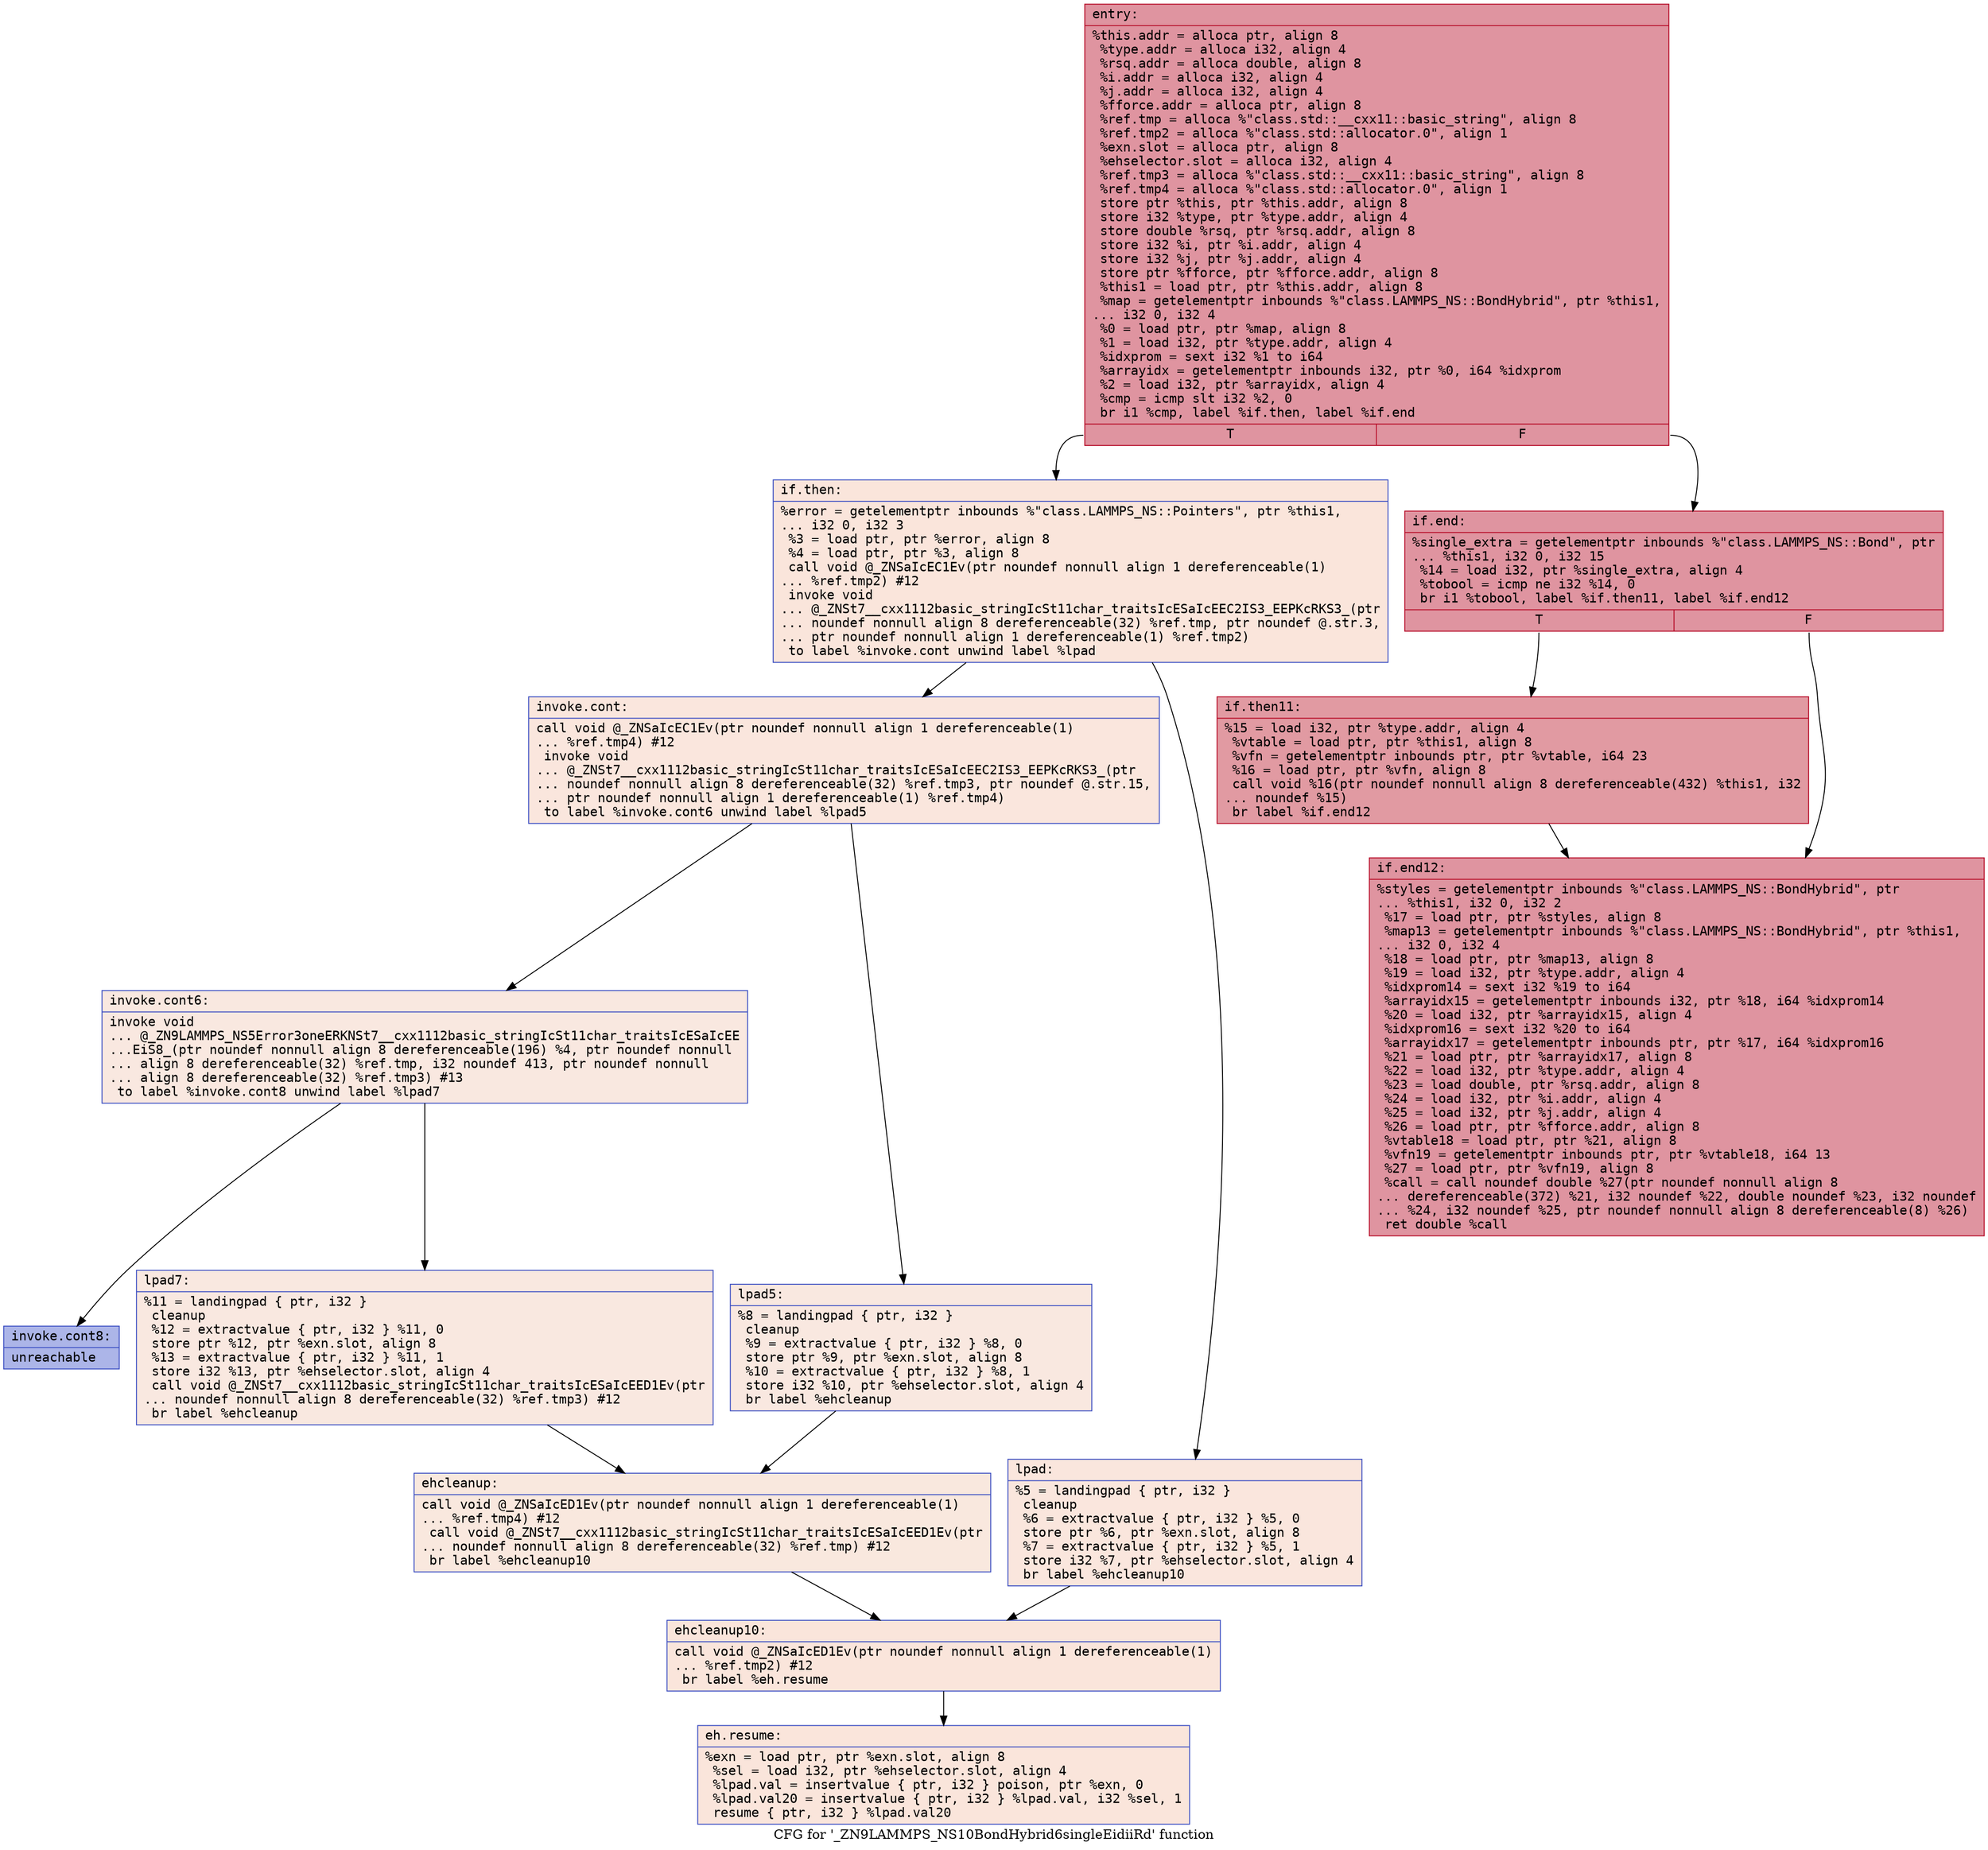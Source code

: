 digraph "CFG for '_ZN9LAMMPS_NS10BondHybrid6singleEidiiRd' function" {
	label="CFG for '_ZN9LAMMPS_NS10BondHybrid6singleEidiiRd' function";

	Node0x55cb68df4ff0 [shape=record,color="#b70d28ff", style=filled, fillcolor="#b70d2870" fontname="Courier",label="{entry:\l|  %this.addr = alloca ptr, align 8\l  %type.addr = alloca i32, align 4\l  %rsq.addr = alloca double, align 8\l  %i.addr = alloca i32, align 4\l  %j.addr = alloca i32, align 4\l  %fforce.addr = alloca ptr, align 8\l  %ref.tmp = alloca %\"class.std::__cxx11::basic_string\", align 8\l  %ref.tmp2 = alloca %\"class.std::allocator.0\", align 1\l  %exn.slot = alloca ptr, align 8\l  %ehselector.slot = alloca i32, align 4\l  %ref.tmp3 = alloca %\"class.std::__cxx11::basic_string\", align 8\l  %ref.tmp4 = alloca %\"class.std::allocator.0\", align 1\l  store ptr %this, ptr %this.addr, align 8\l  store i32 %type, ptr %type.addr, align 4\l  store double %rsq, ptr %rsq.addr, align 8\l  store i32 %i, ptr %i.addr, align 4\l  store i32 %j, ptr %j.addr, align 4\l  store ptr %fforce, ptr %fforce.addr, align 8\l  %this1 = load ptr, ptr %this.addr, align 8\l  %map = getelementptr inbounds %\"class.LAMMPS_NS::BondHybrid\", ptr %this1,\l... i32 0, i32 4\l  %0 = load ptr, ptr %map, align 8\l  %1 = load i32, ptr %type.addr, align 4\l  %idxprom = sext i32 %1 to i64\l  %arrayidx = getelementptr inbounds i32, ptr %0, i64 %idxprom\l  %2 = load i32, ptr %arrayidx, align 4\l  %cmp = icmp slt i32 %2, 0\l  br i1 %cmp, label %if.then, label %if.end\l|{<s0>T|<s1>F}}"];
	Node0x55cb68df4ff0:s0 -> Node0x55cb68df8f90[tooltip="entry -> if.then\nProbability 0.00%" ];
	Node0x55cb68df4ff0:s1 -> Node0x55cb68df81e0[tooltip="entry -> if.end\nProbability 100.00%" ];
	Node0x55cb68df8f90 [shape=record,color="#3d50c3ff", style=filled, fillcolor="#f4c5ad70" fontname="Courier",label="{if.then:\l|  %error = getelementptr inbounds %\"class.LAMMPS_NS::Pointers\", ptr %this1,\l... i32 0, i32 3\l  %3 = load ptr, ptr %error, align 8\l  %4 = load ptr, ptr %3, align 8\l  call void @_ZNSaIcEC1Ev(ptr noundef nonnull align 1 dereferenceable(1)\l... %ref.tmp2) #12\l  invoke void\l... @_ZNSt7__cxx1112basic_stringIcSt11char_traitsIcESaIcEEC2IS3_EEPKcRKS3_(ptr\l... noundef nonnull align 8 dereferenceable(32) %ref.tmp, ptr noundef @.str.3,\l... ptr noundef nonnull align 1 dereferenceable(1) %ref.tmp2)\l          to label %invoke.cont unwind label %lpad\l}"];
	Node0x55cb68df8f90 -> Node0x55cb68df9620[tooltip="if.then -> invoke.cont\nProbability 50.00%" ];
	Node0x55cb68df8f90 -> Node0x55cb68df96a0[tooltip="if.then -> lpad\nProbability 50.00%" ];
	Node0x55cb68df9620 [shape=record,color="#3d50c3ff", style=filled, fillcolor="#f3c7b170" fontname="Courier",label="{invoke.cont:\l|  call void @_ZNSaIcEC1Ev(ptr noundef nonnull align 1 dereferenceable(1)\l... %ref.tmp4) #12\l  invoke void\l... @_ZNSt7__cxx1112basic_stringIcSt11char_traitsIcESaIcEEC2IS3_EEPKcRKS3_(ptr\l... noundef nonnull align 8 dereferenceable(32) %ref.tmp3, ptr noundef @.str.15,\l... ptr noundef nonnull align 1 dereferenceable(1) %ref.tmp4)\l          to label %invoke.cont6 unwind label %lpad5\l}"];
	Node0x55cb68df9620 -> Node0x55cb68df99a0[tooltip="invoke.cont -> invoke.cont6\nProbability 50.00%" ];
	Node0x55cb68df9620 -> Node0x55cb68df99f0[tooltip="invoke.cont -> lpad5\nProbability 50.00%" ];
	Node0x55cb68df99a0 [shape=record,color="#3d50c3ff", style=filled, fillcolor="#f1ccb870" fontname="Courier",label="{invoke.cont6:\l|  invoke void\l... @_ZN9LAMMPS_NS5Error3oneERKNSt7__cxx1112basic_stringIcSt11char_traitsIcESaIcEE\l...EiS8_(ptr noundef nonnull align 8 dereferenceable(196) %4, ptr noundef nonnull\l... align 8 dereferenceable(32) %ref.tmp, i32 noundef 413, ptr noundef nonnull\l... align 8 dereferenceable(32) %ref.tmp3) #13\l          to label %invoke.cont8 unwind label %lpad7\l}"];
	Node0x55cb68df99a0 -> Node0x55cb68df9950[tooltip="invoke.cont6 -> invoke.cont8\nProbability 0.00%" ];
	Node0x55cb68df99a0 -> Node0x55cb68df9c50[tooltip="invoke.cont6 -> lpad7\nProbability 100.00%" ];
	Node0x55cb68df9950 [shape=record,color="#3d50c3ff", style=filled, fillcolor="#4358cb70" fontname="Courier",label="{invoke.cont8:\l|  unreachable\l}"];
	Node0x55cb68df96a0 [shape=record,color="#3d50c3ff", style=filled, fillcolor="#f3c7b170" fontname="Courier",label="{lpad:\l|  %5 = landingpad \{ ptr, i32 \}\l          cleanup\l  %6 = extractvalue \{ ptr, i32 \} %5, 0\l  store ptr %6, ptr %exn.slot, align 8\l  %7 = extractvalue \{ ptr, i32 \} %5, 1\l  store i32 %7, ptr %ehselector.slot, align 4\l  br label %ehcleanup10\l}"];
	Node0x55cb68df96a0 -> Node0x55cb68dfa1b0[tooltip="lpad -> ehcleanup10\nProbability 100.00%" ];
	Node0x55cb68df99f0 [shape=record,color="#3d50c3ff", style=filled, fillcolor="#f1ccb870" fontname="Courier",label="{lpad5:\l|  %8 = landingpad \{ ptr, i32 \}\l          cleanup\l  %9 = extractvalue \{ ptr, i32 \} %8, 0\l  store ptr %9, ptr %exn.slot, align 8\l  %10 = extractvalue \{ ptr, i32 \} %8, 1\l  store i32 %10, ptr %ehselector.slot, align 4\l  br label %ehcleanup\l}"];
	Node0x55cb68df99f0 -> Node0x55cb68dfa500[tooltip="lpad5 -> ehcleanup\nProbability 100.00%" ];
	Node0x55cb68df9c50 [shape=record,color="#3d50c3ff", style=filled, fillcolor="#f1ccb870" fontname="Courier",label="{lpad7:\l|  %11 = landingpad \{ ptr, i32 \}\l          cleanup\l  %12 = extractvalue \{ ptr, i32 \} %11, 0\l  store ptr %12, ptr %exn.slot, align 8\l  %13 = extractvalue \{ ptr, i32 \} %11, 1\l  store i32 %13, ptr %ehselector.slot, align 4\l  call void @_ZNSt7__cxx1112basic_stringIcSt11char_traitsIcESaIcEED1Ev(ptr\l... noundef nonnull align 8 dereferenceable(32) %ref.tmp3) #12\l  br label %ehcleanup\l}"];
	Node0x55cb68df9c50 -> Node0x55cb68dfa500[tooltip="lpad7 -> ehcleanup\nProbability 100.00%" ];
	Node0x55cb68dfa500 [shape=record,color="#3d50c3ff", style=filled, fillcolor="#f2cab570" fontname="Courier",label="{ehcleanup:\l|  call void @_ZNSaIcED1Ev(ptr noundef nonnull align 1 dereferenceable(1)\l... %ref.tmp4) #12\l  call void @_ZNSt7__cxx1112basic_stringIcSt11char_traitsIcESaIcEED1Ev(ptr\l... noundef nonnull align 8 dereferenceable(32) %ref.tmp) #12\l  br label %ehcleanup10\l}"];
	Node0x55cb68dfa500 -> Node0x55cb68dfa1b0[tooltip="ehcleanup -> ehcleanup10\nProbability 100.00%" ];
	Node0x55cb68dfa1b0 [shape=record,color="#3d50c3ff", style=filled, fillcolor="#f4c5ad70" fontname="Courier",label="{ehcleanup10:\l|  call void @_ZNSaIcED1Ev(ptr noundef nonnull align 1 dereferenceable(1)\l... %ref.tmp2) #12\l  br label %eh.resume\l}"];
	Node0x55cb68dfa1b0 -> Node0x55cb68dfadb0[tooltip="ehcleanup10 -> eh.resume\nProbability 100.00%" ];
	Node0x55cb68df81e0 [shape=record,color="#b70d28ff", style=filled, fillcolor="#b70d2870" fontname="Courier",label="{if.end:\l|  %single_extra = getelementptr inbounds %\"class.LAMMPS_NS::Bond\", ptr\l... %this1, i32 0, i32 15\l  %14 = load i32, ptr %single_extra, align 4\l  %tobool = icmp ne i32 %14, 0\l  br i1 %tobool, label %if.then11, label %if.end12\l|{<s0>T|<s1>F}}"];
	Node0x55cb68df81e0:s0 -> Node0x55cb68dfb070[tooltip="if.end -> if.then11\nProbability 62.50%" ];
	Node0x55cb68df81e0:s1 -> Node0x55cb68dfb0f0[tooltip="if.end -> if.end12\nProbability 37.50%" ];
	Node0x55cb68dfb070 [shape=record,color="#b70d28ff", style=filled, fillcolor="#bb1b2c70" fontname="Courier",label="{if.then11:\l|  %15 = load i32, ptr %type.addr, align 4\l  %vtable = load ptr, ptr %this1, align 8\l  %vfn = getelementptr inbounds ptr, ptr %vtable, i64 23\l  %16 = load ptr, ptr %vfn, align 8\l  call void %16(ptr noundef nonnull align 8 dereferenceable(432) %this1, i32\l... noundef %15)\l  br label %if.end12\l}"];
	Node0x55cb68dfb070 -> Node0x55cb68dfb0f0[tooltip="if.then11 -> if.end12\nProbability 100.00%" ];
	Node0x55cb68dfb0f0 [shape=record,color="#b70d28ff", style=filled, fillcolor="#b70d2870" fontname="Courier",label="{if.end12:\l|  %styles = getelementptr inbounds %\"class.LAMMPS_NS::BondHybrid\", ptr\l... %this1, i32 0, i32 2\l  %17 = load ptr, ptr %styles, align 8\l  %map13 = getelementptr inbounds %\"class.LAMMPS_NS::BondHybrid\", ptr %this1,\l... i32 0, i32 4\l  %18 = load ptr, ptr %map13, align 8\l  %19 = load i32, ptr %type.addr, align 4\l  %idxprom14 = sext i32 %19 to i64\l  %arrayidx15 = getelementptr inbounds i32, ptr %18, i64 %idxprom14\l  %20 = load i32, ptr %arrayidx15, align 4\l  %idxprom16 = sext i32 %20 to i64\l  %arrayidx17 = getelementptr inbounds ptr, ptr %17, i64 %idxprom16\l  %21 = load ptr, ptr %arrayidx17, align 8\l  %22 = load i32, ptr %type.addr, align 4\l  %23 = load double, ptr %rsq.addr, align 8\l  %24 = load i32, ptr %i.addr, align 4\l  %25 = load i32, ptr %j.addr, align 4\l  %26 = load ptr, ptr %fforce.addr, align 8\l  %vtable18 = load ptr, ptr %21, align 8\l  %vfn19 = getelementptr inbounds ptr, ptr %vtable18, i64 13\l  %27 = load ptr, ptr %vfn19, align 8\l  %call = call noundef double %27(ptr noundef nonnull align 8\l... dereferenceable(372) %21, i32 noundef %22, double noundef %23, i32 noundef\l... %24, i32 noundef %25, ptr noundef nonnull align 8 dereferenceable(8) %26)\l  ret double %call\l}"];
	Node0x55cb68dfadb0 [shape=record,color="#3d50c3ff", style=filled, fillcolor="#f4c5ad70" fontname="Courier",label="{eh.resume:\l|  %exn = load ptr, ptr %exn.slot, align 8\l  %sel = load i32, ptr %ehselector.slot, align 4\l  %lpad.val = insertvalue \{ ptr, i32 \} poison, ptr %exn, 0\l  %lpad.val20 = insertvalue \{ ptr, i32 \} %lpad.val, i32 %sel, 1\l  resume \{ ptr, i32 \} %lpad.val20\l}"];
}
